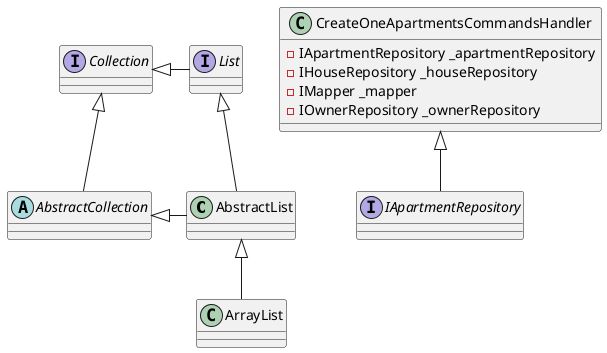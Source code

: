 @startuml
'https://plantuml.com/class-diagram

class AbstractList
abstract AbstractCollection
interface List
interface Collection

List <|-- AbstractList
Collection <|-- AbstractCollection

Collection <|- List
AbstractCollection <|- AbstractList
AbstractList <|-- ArrayList

class CreateOneApartmentsCommandsHandler {
    - IApartmentRepository _apartmentRepository
    - IHouseRepository _houseRepository
    - IMapper _mapper
    - IOwnerRepository _ownerRepository
}

interface IApartmentRepository

CreateOneApartmentsCommandsHandler <|-- IApartmentRepository

@enduml